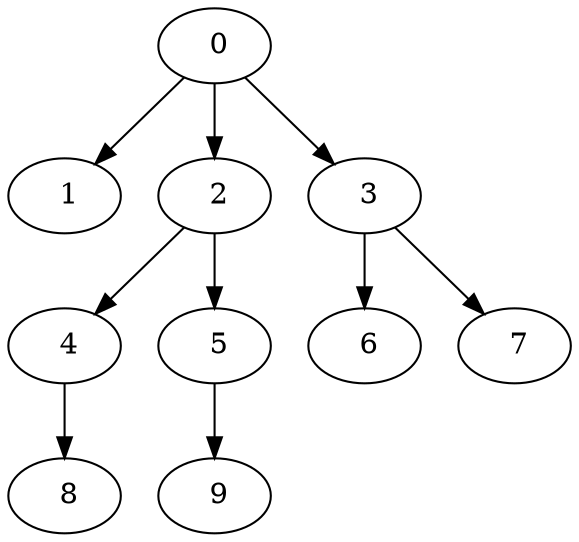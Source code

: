 digraph mytree {
" 0" -> " 1";
" 0" -> " 2";
" 0" -> " 3";
" 1";
" 2" -> " 4";
" 2" -> " 5";
" 3" -> " 6";
" 3" -> " 7";
" 4" -> " 8";
" 5" -> " 9";
" 6";
" 7";
" 8";
" 9";
}
